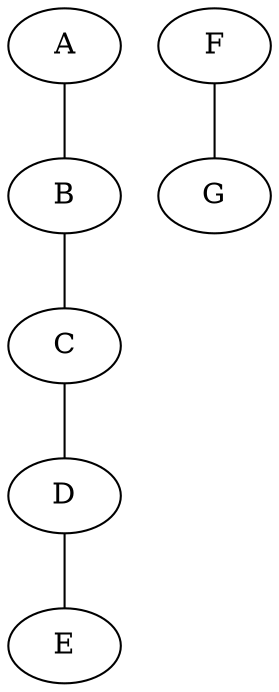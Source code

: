 graph {
    /* -- Nodes -- */
    A[coords = "[0.0, 0.0]", bcs = "[0.0, 0.0, NAN]", load = "[0.0, 0.0]"];
    B[coords = "[0.0, 2.0]", bcs = "[NAN, NAN, NAN]", load = "[0.0, 0.0]"];
    C[coords = "[1.5, 3.0]", bcs = "[NAN, NAN, NAN]", load = "[0.0,-2.e4]", torque = "0.0"];
    D[coords = "[3.0, 2.0]", bcs = "[NAN, NAN, NAN]", load = "[0.0, 0.0]"];
    E[coords = "[3.0, 0.0]", bcs = "[0.0, 0.0, NAN]", load = "[0.0, 0.0]"];
    F[coords = "[4.0, 0.0]", bcs = "[NAN, NAN, NAN]", load = "[0.0, 0.0]"];
    G[coords = "[5.0, 0.0]", bcs = "[NAN, NAN, NAN]", load = "[1.0, 0.0]"];    
    /* -- Edges -- */
    A -- B[E="2.e11", A="1.e-2", I="5.e-6"];
    B -- C[E="2.e11", A="1.e-2", I="5.e-6"];
    C -- D[E="2.e11", A="1.e-2", I="5.e-6"];
    D -- E[E="2.e11", A="1.e-2", I="5.e-6"];
    F -- G[E="2.e11", A="1.e-2", I="5.e-6"];
}
